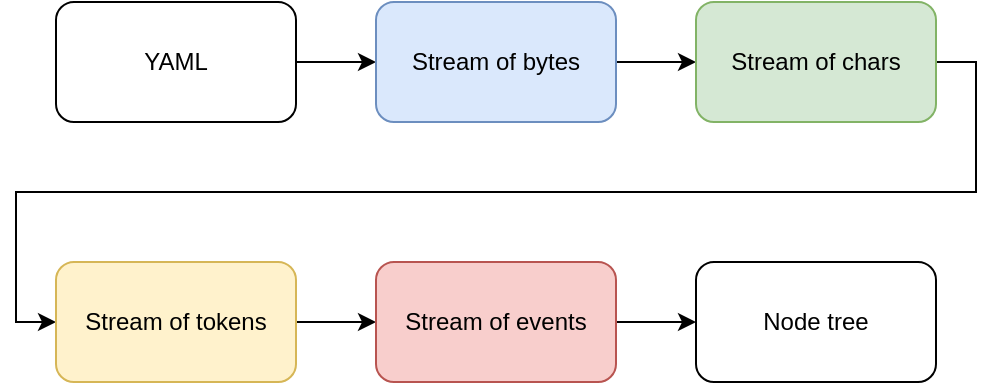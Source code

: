 <mxfile version="16.1.0" type="device"><diagram id="mPFvfmyr7PWAgfFDxhnI" name="Page-1"><mxGraphModel dx="1422" dy="743" grid="1" gridSize="10" guides="1" tooltips="1" connect="1" arrows="1" fold="1" page="1" pageScale="1" pageWidth="850" pageHeight="1100" math="0" shadow="0"><root><mxCell id="0"/><mxCell id="1" parent="0"/><mxCell id="sfajF9qQUuwUOkg_dau4-8" style="edgeStyle=orthogonalEdgeStyle;rounded=0;orthogonalLoop=1;jettySize=auto;html=1;exitX=1;exitY=0.5;exitDx=0;exitDy=0;entryX=0;entryY=0.5;entryDx=0;entryDy=0;" edge="1" parent="1" source="sfajF9qQUuwUOkg_dau4-1" target="sfajF9qQUuwUOkg_dau4-2"><mxGeometry relative="1" as="geometry"/></mxCell><mxCell id="sfajF9qQUuwUOkg_dau4-1" value="YAML" style="rounded=1;whiteSpace=wrap;html=1;" vertex="1" parent="1"><mxGeometry x="40" y="30" width="120" height="60" as="geometry"/></mxCell><mxCell id="sfajF9qQUuwUOkg_dau4-10" style="edgeStyle=orthogonalEdgeStyle;rounded=0;orthogonalLoop=1;jettySize=auto;html=1;exitX=1;exitY=0.5;exitDx=0;exitDy=0;entryX=0;entryY=0.5;entryDx=0;entryDy=0;" edge="1" parent="1" source="sfajF9qQUuwUOkg_dau4-2" target="sfajF9qQUuwUOkg_dau4-3"><mxGeometry relative="1" as="geometry"/></mxCell><mxCell id="sfajF9qQUuwUOkg_dau4-2" value="Stream of bytes" style="rounded=1;whiteSpace=wrap;html=1;fillColor=#dae8fc;strokeColor=#6c8ebf;" vertex="1" parent="1"><mxGeometry x="200" y="30" width="120" height="60" as="geometry"/></mxCell><mxCell id="sfajF9qQUuwUOkg_dau4-12" style="edgeStyle=orthogonalEdgeStyle;rounded=0;orthogonalLoop=1;jettySize=auto;html=1;exitX=1;exitY=0.5;exitDx=0;exitDy=0;entryX=0;entryY=0.5;entryDx=0;entryDy=0;" edge="1" parent="1" source="sfajF9qQUuwUOkg_dau4-3" target="sfajF9qQUuwUOkg_dau4-4"><mxGeometry relative="1" as="geometry"/></mxCell><mxCell id="sfajF9qQUuwUOkg_dau4-3" value="Stream of chars" style="rounded=1;whiteSpace=wrap;html=1;fillColor=#d5e8d4;strokeColor=#82b366;" vertex="1" parent="1"><mxGeometry x="360" y="30" width="120" height="60" as="geometry"/></mxCell><mxCell id="sfajF9qQUuwUOkg_dau4-14" style="edgeStyle=orthogonalEdgeStyle;rounded=0;orthogonalLoop=1;jettySize=auto;html=1;exitX=1;exitY=0.5;exitDx=0;exitDy=0;entryX=0;entryY=0.5;entryDx=0;entryDy=0;" edge="1" parent="1" source="sfajF9qQUuwUOkg_dau4-4" target="sfajF9qQUuwUOkg_dau4-5"><mxGeometry relative="1" as="geometry"/></mxCell><mxCell id="sfajF9qQUuwUOkg_dau4-4" value="Stream of tokens" style="rounded=1;whiteSpace=wrap;html=1;fillColor=#fff2cc;strokeColor=#d6b656;" vertex="1" parent="1"><mxGeometry x="40" y="160" width="120" height="60" as="geometry"/></mxCell><mxCell id="sfajF9qQUuwUOkg_dau4-16" style="edgeStyle=orthogonalEdgeStyle;rounded=0;orthogonalLoop=1;jettySize=auto;html=1;exitX=1;exitY=0.5;exitDx=0;exitDy=0;entryX=0;entryY=0.5;entryDx=0;entryDy=0;" edge="1" parent="1" source="sfajF9qQUuwUOkg_dau4-5" target="sfajF9qQUuwUOkg_dau4-6"><mxGeometry relative="1" as="geometry"/></mxCell><mxCell id="sfajF9qQUuwUOkg_dau4-5" value="Stream of events" style="rounded=1;whiteSpace=wrap;html=1;fillColor=#f8cecc;strokeColor=#b85450;" vertex="1" parent="1"><mxGeometry x="200" y="160" width="120" height="60" as="geometry"/></mxCell><mxCell id="sfajF9qQUuwUOkg_dau4-6" value="Node tree" style="rounded=1;whiteSpace=wrap;html=1;" vertex="1" parent="1"><mxGeometry x="360" y="160" width="120" height="60" as="geometry"/></mxCell></root></mxGraphModel></diagram></mxfile>